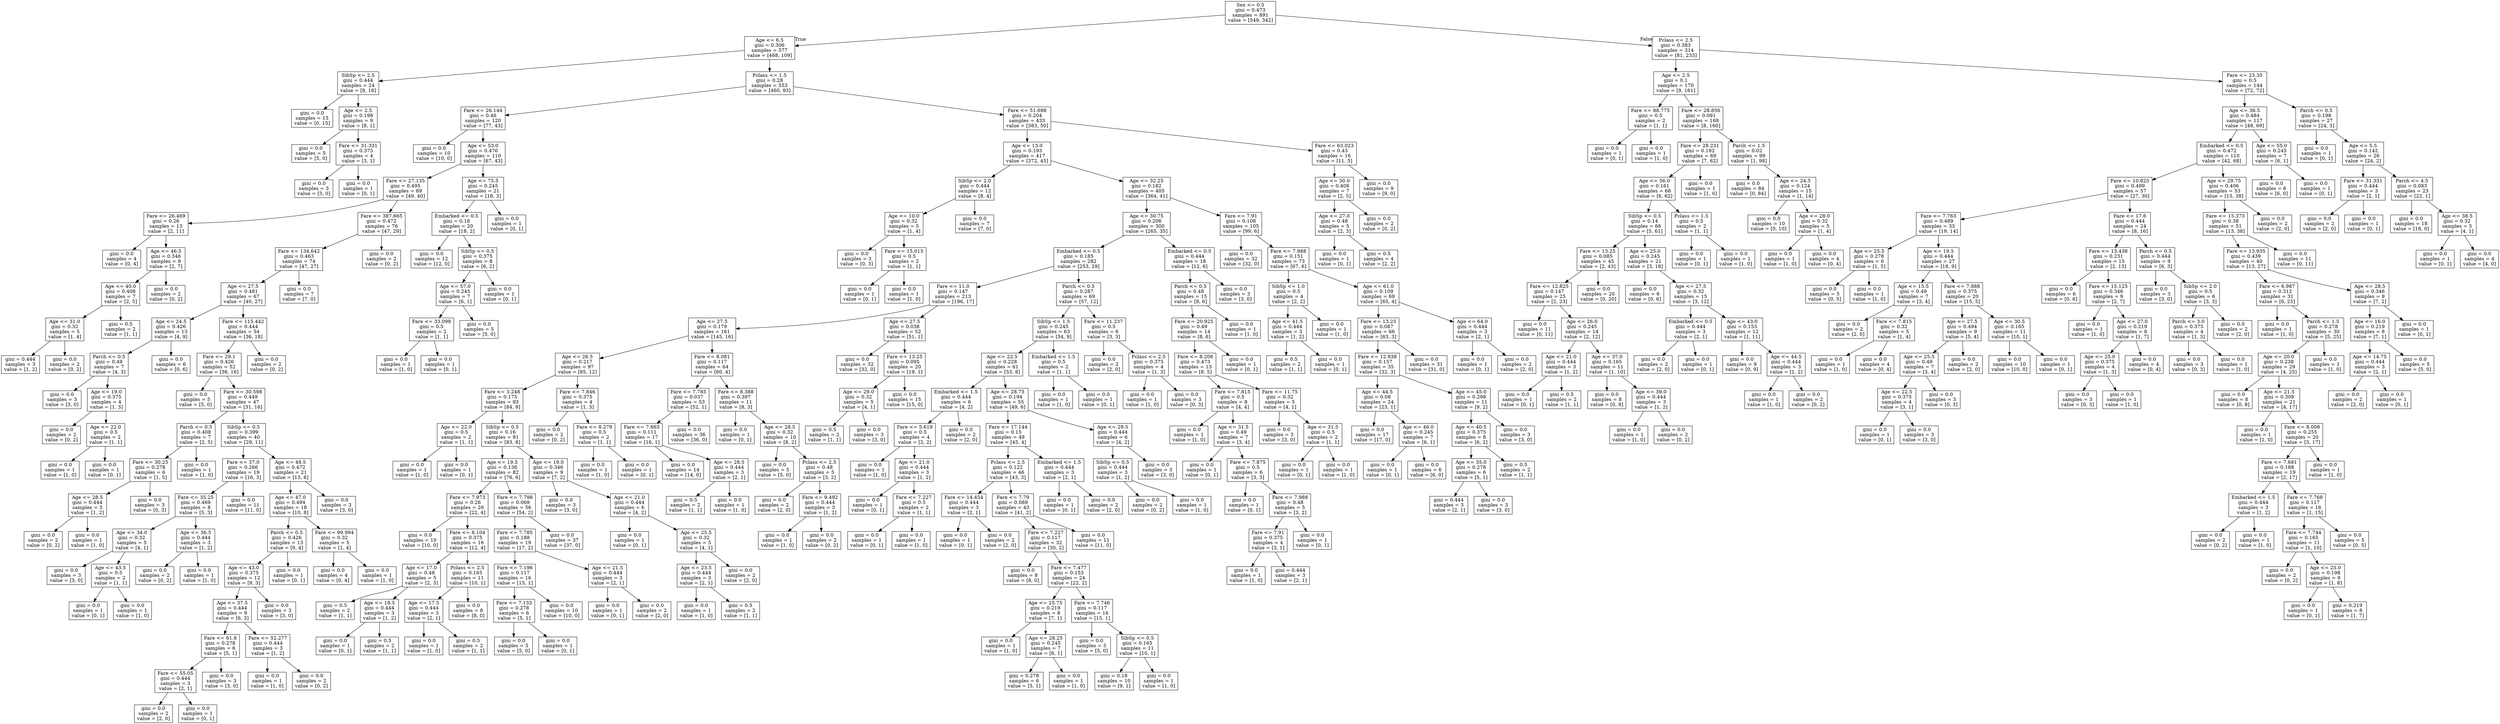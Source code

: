 digraph Tree {
node [shape=box] ;
0 [label="Sex <= 0.5\ngini = 0.473\nsamples = 891\nvalue = [549, 342]"] ;
1 [label="Age <= 6.5\ngini = 0.306\nsamples = 577\nvalue = [468, 109]"] ;
0 -> 1 [labeldistance=2.5, labelangle=45, headlabel="True"] ;
2 [label="SibSp <= 2.5\ngini = 0.444\nsamples = 24\nvalue = [8, 16]"] ;
1 -> 2 ;
3 [label="gini = 0.0\nsamples = 15\nvalue = [0, 15]"] ;
2 -> 3 ;
4 [label="Age <= 2.5\ngini = 0.198\nsamples = 9\nvalue = [8, 1]"] ;
2 -> 4 ;
5 [label="gini = 0.0\nsamples = 5\nvalue = [5, 0]"] ;
4 -> 5 ;
6 [label="Fare <= 31.331\ngini = 0.375\nsamples = 4\nvalue = [3, 1]"] ;
4 -> 6 ;
7 [label="gini = 0.0\nsamples = 3\nvalue = [3, 0]"] ;
6 -> 7 ;
8 [label="gini = 0.0\nsamples = 1\nvalue = [0, 1]"] ;
6 -> 8 ;
9 [label="Pclass <= 1.5\ngini = 0.28\nsamples = 553\nvalue = [460, 93]"] ;
1 -> 9 ;
10 [label="Fare <= 26.144\ngini = 0.46\nsamples = 120\nvalue = [77, 43]"] ;
9 -> 10 ;
11 [label="gini = 0.0\nsamples = 10\nvalue = [10, 0]"] ;
10 -> 11 ;
12 [label="Age <= 53.0\ngini = 0.476\nsamples = 110\nvalue = [67, 43]"] ;
10 -> 12 ;
13 [label="Fare <= 27.135\ngini = 0.495\nsamples = 89\nvalue = [49, 40]"] ;
12 -> 13 ;
14 [label="Fare <= 26.469\ngini = 0.26\nsamples = 13\nvalue = [2, 11]"] ;
13 -> 14 ;
15 [label="gini = 0.0\nsamples = 4\nvalue = [0, 4]"] ;
14 -> 15 ;
16 [label="Age <= 46.5\ngini = 0.346\nsamples = 9\nvalue = [2, 7]"] ;
14 -> 16 ;
17 [label="Age <= 40.0\ngini = 0.408\nsamples = 7\nvalue = [2, 5]"] ;
16 -> 17 ;
18 [label="Age <= 31.0\ngini = 0.32\nsamples = 5\nvalue = [1, 4]"] ;
17 -> 18 ;
19 [label="gini = 0.444\nsamples = 3\nvalue = [1, 2]"] ;
18 -> 19 ;
20 [label="gini = 0.0\nsamples = 2\nvalue = [0, 2]"] ;
18 -> 20 ;
21 [label="gini = 0.5\nsamples = 2\nvalue = [1, 1]"] ;
17 -> 21 ;
22 [label="gini = 0.0\nsamples = 2\nvalue = [0, 2]"] ;
16 -> 22 ;
23 [label="Fare <= 387.665\ngini = 0.472\nsamples = 76\nvalue = [47, 29]"] ;
13 -> 23 ;
24 [label="Fare <= 134.642\ngini = 0.463\nsamples = 74\nvalue = [47, 27]"] ;
23 -> 24 ;
25 [label="Age <= 27.5\ngini = 0.481\nsamples = 67\nvalue = [40, 27]"] ;
24 -> 25 ;
26 [label="Age <= 24.5\ngini = 0.426\nsamples = 13\nvalue = [4, 9]"] ;
25 -> 26 ;
27 [label="Parch <= 0.5\ngini = 0.49\nsamples = 7\nvalue = [4, 3]"] ;
26 -> 27 ;
28 [label="gini = 0.0\nsamples = 3\nvalue = [3, 0]"] ;
27 -> 28 ;
29 [label="Age <= 19.0\ngini = 0.375\nsamples = 4\nvalue = [1, 3]"] ;
27 -> 29 ;
30 [label="gini = 0.0\nsamples = 2\nvalue = [0, 2]"] ;
29 -> 30 ;
31 [label="Age <= 22.0\ngini = 0.5\nsamples = 2\nvalue = [1, 1]"] ;
29 -> 31 ;
32 [label="gini = 0.0\nsamples = 1\nvalue = [1, 0]"] ;
31 -> 32 ;
33 [label="gini = 0.0\nsamples = 1\nvalue = [0, 1]"] ;
31 -> 33 ;
34 [label="gini = 0.0\nsamples = 6\nvalue = [0, 6]"] ;
26 -> 34 ;
35 [label="Fare <= 115.442\ngini = 0.444\nsamples = 54\nvalue = [36, 18]"] ;
25 -> 35 ;
36 [label="Fare <= 29.1\ngini = 0.426\nsamples = 52\nvalue = [36, 16]"] ;
35 -> 36 ;
37 [label="gini = 0.0\nsamples = 5\nvalue = [5, 0]"] ;
36 -> 37 ;
38 [label="Fare <= 30.598\ngini = 0.449\nsamples = 47\nvalue = [31, 16]"] ;
36 -> 38 ;
39 [label="Parch <= 0.5\ngini = 0.408\nsamples = 7\nvalue = [2, 5]"] ;
38 -> 39 ;
40 [label="Fare <= 30.25\ngini = 0.278\nsamples = 6\nvalue = [1, 5]"] ;
39 -> 40 ;
41 [label="Age <= 28.5\ngini = 0.444\nsamples = 3\nvalue = [1, 2]"] ;
40 -> 41 ;
42 [label="gini = 0.0\nsamples = 2\nvalue = [0, 2]"] ;
41 -> 42 ;
43 [label="gini = 0.0\nsamples = 1\nvalue = [1, 0]"] ;
41 -> 43 ;
44 [label="gini = 0.0\nsamples = 3\nvalue = [0, 3]"] ;
40 -> 44 ;
45 [label="gini = 0.0\nsamples = 1\nvalue = [1, 0]"] ;
39 -> 45 ;
46 [label="SibSp <= 0.5\ngini = 0.399\nsamples = 40\nvalue = [29, 11]"] ;
38 -> 46 ;
47 [label="Fare <= 37.0\ngini = 0.266\nsamples = 19\nvalue = [16, 3]"] ;
46 -> 47 ;
48 [label="Fare <= 35.25\ngini = 0.469\nsamples = 8\nvalue = [5, 3]"] ;
47 -> 48 ;
49 [label="Age <= 34.0\ngini = 0.32\nsamples = 5\nvalue = [4, 1]"] ;
48 -> 49 ;
50 [label="gini = 0.0\nsamples = 3\nvalue = [3, 0]"] ;
49 -> 50 ;
51 [label="Age <= 43.5\ngini = 0.5\nsamples = 2\nvalue = [1, 1]"] ;
49 -> 51 ;
52 [label="gini = 0.0\nsamples = 1\nvalue = [0, 1]"] ;
51 -> 52 ;
53 [label="gini = 0.0\nsamples = 1\nvalue = [1, 0]"] ;
51 -> 53 ;
54 [label="Age <= 36.5\ngini = 0.444\nsamples = 3\nvalue = [1, 2]"] ;
48 -> 54 ;
55 [label="gini = 0.0\nsamples = 2\nvalue = [0, 2]"] ;
54 -> 55 ;
56 [label="gini = 0.0\nsamples = 1\nvalue = [1, 0]"] ;
54 -> 56 ;
57 [label="gini = 0.0\nsamples = 11\nvalue = [11, 0]"] ;
47 -> 57 ;
58 [label="Age <= 49.5\ngini = 0.472\nsamples = 21\nvalue = [13, 8]"] ;
46 -> 58 ;
59 [label="Age <= 47.0\ngini = 0.494\nsamples = 18\nvalue = [10, 8]"] ;
58 -> 59 ;
60 [label="Parch <= 0.5\ngini = 0.426\nsamples = 13\nvalue = [9, 4]"] ;
59 -> 60 ;
61 [label="Age <= 43.0\ngini = 0.375\nsamples = 12\nvalue = [9, 3]"] ;
60 -> 61 ;
62 [label="Age <= 37.5\ngini = 0.444\nsamples = 9\nvalue = [6, 3]"] ;
61 -> 62 ;
63 [label="Fare <= 61.8\ngini = 0.278\nsamples = 6\nvalue = [5, 1]"] ;
62 -> 63 ;
64 [label="Fare <= 55.05\ngini = 0.444\nsamples = 3\nvalue = [2, 1]"] ;
63 -> 64 ;
65 [label="gini = 0.0\nsamples = 2\nvalue = [2, 0]"] ;
64 -> 65 ;
66 [label="gini = 0.0\nsamples = 1\nvalue = [0, 1]"] ;
64 -> 66 ;
67 [label="gini = 0.0\nsamples = 3\nvalue = [3, 0]"] ;
63 -> 67 ;
68 [label="Fare <= 52.277\ngini = 0.444\nsamples = 3\nvalue = [1, 2]"] ;
62 -> 68 ;
69 [label="gini = 0.0\nsamples = 1\nvalue = [1, 0]"] ;
68 -> 69 ;
70 [label="gini = 0.0\nsamples = 2\nvalue = [0, 2]"] ;
68 -> 70 ;
71 [label="gini = 0.0\nsamples = 3\nvalue = [3, 0]"] ;
61 -> 71 ;
72 [label="gini = 0.0\nsamples = 1\nvalue = [0, 1]"] ;
60 -> 72 ;
73 [label="Fare <= 99.994\ngini = 0.32\nsamples = 5\nvalue = [1, 4]"] ;
59 -> 73 ;
74 [label="gini = 0.0\nsamples = 4\nvalue = [0, 4]"] ;
73 -> 74 ;
75 [label="gini = 0.0\nsamples = 1\nvalue = [1, 0]"] ;
73 -> 75 ;
76 [label="gini = 0.0\nsamples = 3\nvalue = [3, 0]"] ;
58 -> 76 ;
77 [label="gini = 0.0\nsamples = 2\nvalue = [0, 2]"] ;
35 -> 77 ;
78 [label="gini = 0.0\nsamples = 7\nvalue = [7, 0]"] ;
24 -> 78 ;
79 [label="gini = 0.0\nsamples = 2\nvalue = [0, 2]"] ;
23 -> 79 ;
80 [label="Age <= 75.5\ngini = 0.245\nsamples = 21\nvalue = [18, 3]"] ;
12 -> 80 ;
81 [label="Embarked <= 0.5\ngini = 0.18\nsamples = 20\nvalue = [18, 2]"] ;
80 -> 81 ;
82 [label="gini = 0.0\nsamples = 12\nvalue = [12, 0]"] ;
81 -> 82 ;
83 [label="SibSp <= 0.5\ngini = 0.375\nsamples = 8\nvalue = [6, 2]"] ;
81 -> 83 ;
84 [label="Age <= 57.0\ngini = 0.245\nsamples = 7\nvalue = [6, 1]"] ;
83 -> 84 ;
85 [label="Fare <= 33.098\ngini = 0.5\nsamples = 2\nvalue = [1, 1]"] ;
84 -> 85 ;
86 [label="gini = 0.0\nsamples = 1\nvalue = [1, 0]"] ;
85 -> 86 ;
87 [label="gini = 0.0\nsamples = 1\nvalue = [0, 1]"] ;
85 -> 87 ;
88 [label="gini = 0.0\nsamples = 5\nvalue = [5, 0]"] ;
84 -> 88 ;
89 [label="gini = 0.0\nsamples = 1\nvalue = [0, 1]"] ;
83 -> 89 ;
90 [label="gini = 0.0\nsamples = 1\nvalue = [0, 1]"] ;
80 -> 90 ;
91 [label="Fare <= 51.698\ngini = 0.204\nsamples = 433\nvalue = [383, 50]"] ;
9 -> 91 ;
92 [label="Age <= 13.0\ngini = 0.193\nsamples = 417\nvalue = [372, 45]"] ;
91 -> 92 ;
93 [label="SibSp <= 2.0\ngini = 0.444\nsamples = 12\nvalue = [8, 4]"] ;
92 -> 93 ;
94 [label="Age <= 10.0\ngini = 0.32\nsamples = 5\nvalue = [1, 4]"] ;
93 -> 94 ;
95 [label="gini = 0.0\nsamples = 3\nvalue = [0, 3]"] ;
94 -> 95 ;
96 [label="Fare <= 15.015\ngini = 0.5\nsamples = 2\nvalue = [1, 1]"] ;
94 -> 96 ;
97 [label="gini = 0.0\nsamples = 1\nvalue = [0, 1]"] ;
96 -> 97 ;
98 [label="gini = 0.0\nsamples = 1\nvalue = [1, 0]"] ;
96 -> 98 ;
99 [label="gini = 0.0\nsamples = 7\nvalue = [7, 0]"] ;
93 -> 99 ;
100 [label="Age <= 32.25\ngini = 0.182\nsamples = 405\nvalue = [364, 41]"] ;
92 -> 100 ;
101 [label="Age <= 30.75\ngini = 0.206\nsamples = 300\nvalue = [265, 35]"] ;
100 -> 101 ;
102 [label="Embarked <= 0.5\ngini = 0.185\nsamples = 282\nvalue = [253, 29]"] ;
101 -> 102 ;
103 [label="Fare <= 11.0\ngini = 0.147\nsamples = 213\nvalue = [196, 17]"] ;
102 -> 103 ;
104 [label="Age <= 27.5\ngini = 0.179\nsamples = 161\nvalue = [145, 16]"] ;
103 -> 104 ;
105 [label="Age <= 26.5\ngini = 0.217\nsamples = 97\nvalue = [85, 12]"] ;
104 -> 105 ;
106 [label="Fare <= 3.248\ngini = 0.175\nsamples = 93\nvalue = [84, 9]"] ;
105 -> 106 ;
107 [label="Age <= 22.0\ngini = 0.5\nsamples = 2\nvalue = [1, 1]"] ;
106 -> 107 ;
108 [label="gini = 0.0\nsamples = 1\nvalue = [1, 0]"] ;
107 -> 108 ;
109 [label="gini = 0.0\nsamples = 1\nvalue = [0, 1]"] ;
107 -> 109 ;
110 [label="SibSp <= 0.5\ngini = 0.16\nsamples = 91\nvalue = [83, 8]"] ;
106 -> 110 ;
111 [label="Age <= 19.5\ngini = 0.136\nsamples = 82\nvalue = [76, 6]"] ;
110 -> 111 ;
112 [label="Fare <= 7.973\ngini = 0.26\nsamples = 26\nvalue = [22, 4]"] ;
111 -> 112 ;
113 [label="gini = 0.0\nsamples = 10\nvalue = [10, 0]"] ;
112 -> 113 ;
114 [label="Fare <= 8.104\ngini = 0.375\nsamples = 16\nvalue = [12, 4]"] ;
112 -> 114 ;
115 [label="Age <= 17.0\ngini = 0.48\nsamples = 5\nvalue = [2, 3]"] ;
114 -> 115 ;
116 [label="gini = 0.5\nsamples = 2\nvalue = [1, 1]"] ;
115 -> 116 ;
117 [label="Age <= 18.5\ngini = 0.444\nsamples = 3\nvalue = [1, 2]"] ;
115 -> 117 ;
118 [label="gini = 0.0\nsamples = 1\nvalue = [0, 1]"] ;
117 -> 118 ;
119 [label="gini = 0.5\nsamples = 2\nvalue = [1, 1]"] ;
117 -> 119 ;
120 [label="Pclass <= 2.5\ngini = 0.165\nsamples = 11\nvalue = [10, 1]"] ;
114 -> 120 ;
121 [label="Age <= 17.5\ngini = 0.444\nsamples = 3\nvalue = [2, 1]"] ;
120 -> 121 ;
122 [label="gini = 0.0\nsamples = 1\nvalue = [1, 0]"] ;
121 -> 122 ;
123 [label="gini = 0.5\nsamples = 2\nvalue = [1, 1]"] ;
121 -> 123 ;
124 [label="gini = 0.0\nsamples = 8\nvalue = [8, 0]"] ;
120 -> 124 ;
125 [label="Fare <= 7.798\ngini = 0.069\nsamples = 56\nvalue = [54, 2]"] ;
111 -> 125 ;
126 [label="Fare <= 7.785\ngini = 0.188\nsamples = 19\nvalue = [17, 2]"] ;
125 -> 126 ;
127 [label="Fare <= 7.196\ngini = 0.117\nsamples = 16\nvalue = [15, 1]"] ;
126 -> 127 ;
128 [label="Fare <= 7.133\ngini = 0.278\nsamples = 6\nvalue = [5, 1]"] ;
127 -> 128 ;
129 [label="gini = 0.0\nsamples = 5\nvalue = [5, 0]"] ;
128 -> 129 ;
130 [label="gini = 0.0\nsamples = 1\nvalue = [0, 1]"] ;
128 -> 130 ;
131 [label="gini = 0.0\nsamples = 10\nvalue = [10, 0]"] ;
127 -> 131 ;
132 [label="Age <= 21.5\ngini = 0.444\nsamples = 3\nvalue = [2, 1]"] ;
126 -> 132 ;
133 [label="gini = 0.0\nsamples = 1\nvalue = [0, 1]"] ;
132 -> 133 ;
134 [label="gini = 0.0\nsamples = 2\nvalue = [2, 0]"] ;
132 -> 134 ;
135 [label="gini = 0.0\nsamples = 37\nvalue = [37, 0]"] ;
125 -> 135 ;
136 [label="Age <= 19.0\ngini = 0.346\nsamples = 9\nvalue = [7, 2]"] ;
110 -> 136 ;
137 [label="gini = 0.0\nsamples = 3\nvalue = [3, 0]"] ;
136 -> 137 ;
138 [label="Age <= 21.0\ngini = 0.444\nsamples = 6\nvalue = [4, 2]"] ;
136 -> 138 ;
139 [label="gini = 0.0\nsamples = 1\nvalue = [0, 1]"] ;
138 -> 139 ;
140 [label="Age <= 25.5\ngini = 0.32\nsamples = 5\nvalue = [4, 1]"] ;
138 -> 140 ;
141 [label="Age <= 23.5\ngini = 0.444\nsamples = 3\nvalue = [2, 1]"] ;
140 -> 141 ;
142 [label="gini = 0.0\nsamples = 1\nvalue = [1, 0]"] ;
141 -> 142 ;
143 [label="gini = 0.5\nsamples = 2\nvalue = [1, 1]"] ;
141 -> 143 ;
144 [label="gini = 0.0\nsamples = 2\nvalue = [2, 0]"] ;
140 -> 144 ;
145 [label="Fare <= 7.846\ngini = 0.375\nsamples = 4\nvalue = [1, 3]"] ;
105 -> 145 ;
146 [label="gini = 0.0\nsamples = 2\nvalue = [0, 2]"] ;
145 -> 146 ;
147 [label="Fare <= 8.279\ngini = 0.5\nsamples = 2\nvalue = [1, 1]"] ;
145 -> 147 ;
148 [label="gini = 0.0\nsamples = 1\nvalue = [1, 0]"] ;
147 -> 148 ;
149 [label="gini = 0.0\nsamples = 1\nvalue = [0, 1]"] ;
147 -> 149 ;
150 [label="Fare <= 8.081\ngini = 0.117\nsamples = 64\nvalue = [60, 4]"] ;
104 -> 150 ;
151 [label="Fare <= 7.785\ngini = 0.037\nsamples = 53\nvalue = [52, 1]"] ;
150 -> 151 ;
152 [label="Fare <= 7.663\ngini = 0.111\nsamples = 17\nvalue = [16, 1]"] ;
151 -> 152 ;
153 [label="gini = 0.0\nsamples = 14\nvalue = [14, 0]"] ;
152 -> 153 ;
154 [label="Age <= 28.5\ngini = 0.444\nsamples = 3\nvalue = [2, 1]"] ;
152 -> 154 ;
155 [label="gini = 0.5\nsamples = 2\nvalue = [1, 1]"] ;
154 -> 155 ;
156 [label="gini = 0.0\nsamples = 1\nvalue = [1, 0]"] ;
154 -> 156 ;
157 [label="gini = 0.0\nsamples = 36\nvalue = [36, 0]"] ;
151 -> 157 ;
158 [label="Fare <= 8.388\ngini = 0.397\nsamples = 11\nvalue = [8, 3]"] ;
150 -> 158 ;
159 [label="gini = 0.0\nsamples = 1\nvalue = [0, 1]"] ;
158 -> 159 ;
160 [label="Age <= 28.5\ngini = 0.32\nsamples = 10\nvalue = [8, 2]"] ;
158 -> 160 ;
161 [label="gini = 0.0\nsamples = 5\nvalue = [5, 0]"] ;
160 -> 161 ;
162 [label="Pclass <= 2.5\ngini = 0.48\nsamples = 5\nvalue = [3, 2]"] ;
160 -> 162 ;
163 [label="gini = 0.0\nsamples = 2\nvalue = [2, 0]"] ;
162 -> 163 ;
164 [label="Fare <= 9.492\ngini = 0.444\nsamples = 3\nvalue = [1, 2]"] ;
162 -> 164 ;
165 [label="gini = 0.0\nsamples = 1\nvalue = [1, 0]"] ;
164 -> 165 ;
166 [label="gini = 0.0\nsamples = 2\nvalue = [0, 2]"] ;
164 -> 166 ;
167 [label="Age <= 27.5\ngini = 0.038\nsamples = 52\nvalue = [51, 1]"] ;
103 -> 167 ;
168 [label="gini = 0.0\nsamples = 32\nvalue = [32, 0]"] ;
167 -> 168 ;
169 [label="Fare <= 13.25\ngini = 0.095\nsamples = 20\nvalue = [19, 1]"] ;
167 -> 169 ;
170 [label="Age <= 29.0\ngini = 0.32\nsamples = 5\nvalue = [4, 1]"] ;
169 -> 170 ;
171 [label="gini = 0.5\nsamples = 2\nvalue = [1, 1]"] ;
170 -> 171 ;
172 [label="gini = 0.0\nsamples = 3\nvalue = [3, 0]"] ;
170 -> 172 ;
173 [label="gini = 0.0\nsamples = 15\nvalue = [15, 0]"] ;
169 -> 173 ;
174 [label="Parch <= 0.5\ngini = 0.287\nsamples = 69\nvalue = [57, 12]"] ;
102 -> 174 ;
175 [label="SibSp <= 1.5\ngini = 0.245\nsamples = 63\nvalue = [54, 9]"] ;
174 -> 175 ;
176 [label="Age <= 22.5\ngini = 0.228\nsamples = 61\nvalue = [53, 8]"] ;
175 -> 176 ;
177 [label="Embarked <= 1.5\ngini = 0.444\nsamples = 6\nvalue = [4, 2]"] ;
176 -> 177 ;
178 [label="Fare <= 5.619\ngini = 0.5\nsamples = 4\nvalue = [2, 2]"] ;
177 -> 178 ;
179 [label="gini = 0.0\nsamples = 1\nvalue = [1, 0]"] ;
178 -> 179 ;
180 [label="Age <= 21.0\ngini = 0.444\nsamples = 3\nvalue = [1, 2]"] ;
178 -> 180 ;
181 [label="gini = 0.0\nsamples = 1\nvalue = [0, 1]"] ;
180 -> 181 ;
182 [label="Fare <= 7.227\ngini = 0.5\nsamples = 2\nvalue = [1, 1]"] ;
180 -> 182 ;
183 [label="gini = 0.0\nsamples = 1\nvalue = [0, 1]"] ;
182 -> 183 ;
184 [label="gini = 0.0\nsamples = 1\nvalue = [1, 0]"] ;
182 -> 184 ;
185 [label="gini = 0.0\nsamples = 2\nvalue = [2, 0]"] ;
177 -> 185 ;
186 [label="Age <= 28.75\ngini = 0.194\nsamples = 55\nvalue = [49, 6]"] ;
176 -> 186 ;
187 [label="Fare <= 17.144\ngini = 0.15\nsamples = 49\nvalue = [45, 4]"] ;
186 -> 187 ;
188 [label="Pclass <= 2.5\ngini = 0.122\nsamples = 46\nvalue = [43, 3]"] ;
187 -> 188 ;
189 [label="Fare <= 14.454\ngini = 0.444\nsamples = 3\nvalue = [2, 1]"] ;
188 -> 189 ;
190 [label="gini = 0.0\nsamples = 1\nvalue = [0, 1]"] ;
189 -> 190 ;
191 [label="gini = 0.0\nsamples = 2\nvalue = [2, 0]"] ;
189 -> 191 ;
192 [label="Fare <= 7.79\ngini = 0.089\nsamples = 43\nvalue = [41, 2]"] ;
188 -> 192 ;
193 [label="Fare <= 7.227\ngini = 0.117\nsamples = 32\nvalue = [30, 2]"] ;
192 -> 193 ;
194 [label="gini = 0.0\nsamples = 8\nvalue = [8, 0]"] ;
193 -> 194 ;
195 [label="Fare <= 7.477\ngini = 0.153\nsamples = 24\nvalue = [22, 2]"] ;
193 -> 195 ;
196 [label="Age <= 25.75\ngini = 0.219\nsamples = 8\nvalue = [7, 1]"] ;
195 -> 196 ;
197 [label="gini = 0.0\nsamples = 1\nvalue = [1, 0]"] ;
196 -> 197 ;
198 [label="Age <= 28.25\ngini = 0.245\nsamples = 7\nvalue = [6, 1]"] ;
196 -> 198 ;
199 [label="gini = 0.278\nsamples = 6\nvalue = [5, 1]"] ;
198 -> 199 ;
200 [label="gini = 0.0\nsamples = 1\nvalue = [1, 0]"] ;
198 -> 200 ;
201 [label="Fare <= 7.746\ngini = 0.117\nsamples = 16\nvalue = [15, 1]"] ;
195 -> 201 ;
202 [label="gini = 0.0\nsamples = 5\nvalue = [5, 0]"] ;
201 -> 202 ;
203 [label="SibSp <= 0.5\ngini = 0.165\nsamples = 11\nvalue = [10, 1]"] ;
201 -> 203 ;
204 [label="gini = 0.18\nsamples = 10\nvalue = [9, 1]"] ;
203 -> 204 ;
205 [label="gini = 0.0\nsamples = 1\nvalue = [1, 0]"] ;
203 -> 205 ;
206 [label="gini = 0.0\nsamples = 11\nvalue = [11, 0]"] ;
192 -> 206 ;
207 [label="Embarked <= 1.5\ngini = 0.444\nsamples = 3\nvalue = [2, 1]"] ;
187 -> 207 ;
208 [label="gini = 0.0\nsamples = 1\nvalue = [0, 1]"] ;
207 -> 208 ;
209 [label="gini = 0.0\nsamples = 2\nvalue = [2, 0]"] ;
207 -> 209 ;
210 [label="Age <= 29.5\ngini = 0.444\nsamples = 6\nvalue = [4, 2]"] ;
186 -> 210 ;
211 [label="SibSp <= 0.5\ngini = 0.444\nsamples = 3\nvalue = [1, 2]"] ;
210 -> 211 ;
212 [label="gini = 0.0\nsamples = 2\nvalue = [0, 2]"] ;
211 -> 212 ;
213 [label="gini = 0.0\nsamples = 1\nvalue = [1, 0]"] ;
211 -> 213 ;
214 [label="gini = 0.0\nsamples = 3\nvalue = [3, 0]"] ;
210 -> 214 ;
215 [label="Embarked <= 1.5\ngini = 0.5\nsamples = 2\nvalue = [1, 1]"] ;
175 -> 215 ;
216 [label="gini = 0.0\nsamples = 1\nvalue = [1, 0]"] ;
215 -> 216 ;
217 [label="gini = 0.0\nsamples = 1\nvalue = [0, 1]"] ;
215 -> 217 ;
218 [label="Fare <= 11.237\ngini = 0.5\nsamples = 6\nvalue = [3, 3]"] ;
174 -> 218 ;
219 [label="gini = 0.0\nsamples = 2\nvalue = [2, 0]"] ;
218 -> 219 ;
220 [label="Pclass <= 2.5\ngini = 0.375\nsamples = 4\nvalue = [1, 3]"] ;
218 -> 220 ;
221 [label="gini = 0.0\nsamples = 1\nvalue = [1, 0]"] ;
220 -> 221 ;
222 [label="gini = 0.0\nsamples = 3\nvalue = [0, 3]"] ;
220 -> 222 ;
223 [label="Embarked <= 0.5\ngini = 0.444\nsamples = 18\nvalue = [12, 6]"] ;
101 -> 223 ;
224 [label="Parch <= 0.5\ngini = 0.48\nsamples = 15\nvalue = [9, 6]"] ;
223 -> 224 ;
225 [label="Fare <= 20.925\ngini = 0.49\nsamples = 14\nvalue = [8, 6]"] ;
224 -> 225 ;
226 [label="Fare <= 8.206\ngini = 0.473\nsamples = 13\nvalue = [8, 5]"] ;
225 -> 226 ;
227 [label="Fare <= 7.815\ngini = 0.5\nsamples = 8\nvalue = [4, 4]"] ;
226 -> 227 ;
228 [label="gini = 0.0\nsamples = 1\nvalue = [1, 0]"] ;
227 -> 228 ;
229 [label="Age <= 31.5\ngini = 0.49\nsamples = 7\nvalue = [3, 4]"] ;
227 -> 229 ;
230 [label="gini = 0.0\nsamples = 1\nvalue = [0, 1]"] ;
229 -> 230 ;
231 [label="Fare <= 7.875\ngini = 0.5\nsamples = 6\nvalue = [3, 3]"] ;
229 -> 231 ;
232 [label="gini = 0.0\nsamples = 1\nvalue = [0, 1]"] ;
231 -> 232 ;
233 [label="Fare <= 7.988\ngini = 0.48\nsamples = 5\nvalue = [3, 2]"] ;
231 -> 233 ;
234 [label="Fare <= 7.91\ngini = 0.375\nsamples = 4\nvalue = [3, 1]"] ;
233 -> 234 ;
235 [label="gini = 0.0\nsamples = 1\nvalue = [1, 0]"] ;
234 -> 235 ;
236 [label="gini = 0.444\nsamples = 3\nvalue = [2, 1]"] ;
234 -> 236 ;
237 [label="gini = 0.0\nsamples = 1\nvalue = [0, 1]"] ;
233 -> 237 ;
238 [label="Fare <= 11.75\ngini = 0.32\nsamples = 5\nvalue = [4, 1]"] ;
226 -> 238 ;
239 [label="gini = 0.0\nsamples = 3\nvalue = [3, 0]"] ;
238 -> 239 ;
240 [label="Age <= 31.5\ngini = 0.5\nsamples = 2\nvalue = [1, 1]"] ;
238 -> 240 ;
241 [label="gini = 0.0\nsamples = 1\nvalue = [0, 1]"] ;
240 -> 241 ;
242 [label="gini = 0.0\nsamples = 1\nvalue = [1, 0]"] ;
240 -> 242 ;
243 [label="gini = 0.0\nsamples = 1\nvalue = [0, 1]"] ;
225 -> 243 ;
244 [label="gini = 0.0\nsamples = 1\nvalue = [1, 0]"] ;
224 -> 244 ;
245 [label="gini = 0.0\nsamples = 3\nvalue = [3, 0]"] ;
223 -> 245 ;
246 [label="Fare <= 7.91\ngini = 0.108\nsamples = 105\nvalue = [99, 6]"] ;
100 -> 246 ;
247 [label="gini = 0.0\nsamples = 32\nvalue = [32, 0]"] ;
246 -> 247 ;
248 [label="Fare <= 7.988\ngini = 0.151\nsamples = 73\nvalue = [67, 6]"] ;
246 -> 248 ;
249 [label="SibSp <= 1.0\ngini = 0.5\nsamples = 4\nvalue = [2, 2]"] ;
248 -> 249 ;
250 [label="Age <= 41.5\ngini = 0.444\nsamples = 3\nvalue = [1, 2]"] ;
249 -> 250 ;
251 [label="gini = 0.5\nsamples = 2\nvalue = [1, 1]"] ;
250 -> 251 ;
252 [label="gini = 0.0\nsamples = 1\nvalue = [0, 1]"] ;
250 -> 252 ;
253 [label="gini = 0.0\nsamples = 1\nvalue = [1, 0]"] ;
249 -> 253 ;
254 [label="Age <= 61.0\ngini = 0.109\nsamples = 69\nvalue = [65, 4]"] ;
248 -> 254 ;
255 [label="Fare <= 13.25\ngini = 0.087\nsamples = 66\nvalue = [63, 3]"] ;
254 -> 255 ;
256 [label="Fare <= 12.938\ngini = 0.157\nsamples = 35\nvalue = [32, 3]"] ;
255 -> 256 ;
257 [label="Age <= 44.5\ngini = 0.08\nsamples = 24\nvalue = [23, 1]"] ;
256 -> 257 ;
258 [label="gini = 0.0\nsamples = 17\nvalue = [17, 0]"] ;
257 -> 258 ;
259 [label="Age <= 46.0\ngini = 0.245\nsamples = 7\nvalue = [6, 1]"] ;
257 -> 259 ;
260 [label="gini = 0.0\nsamples = 1\nvalue = [0, 1]"] ;
259 -> 260 ;
261 [label="gini = 0.0\nsamples = 6\nvalue = [6, 0]"] ;
259 -> 261 ;
262 [label="Age <= 45.0\ngini = 0.298\nsamples = 11\nvalue = [9, 2]"] ;
256 -> 262 ;
263 [label="Age <= 40.5\ngini = 0.375\nsamples = 8\nvalue = [6, 2]"] ;
262 -> 263 ;
264 [label="Age <= 35.0\ngini = 0.278\nsamples = 6\nvalue = [5, 1]"] ;
263 -> 264 ;
265 [label="gini = 0.444\nsamples = 3\nvalue = [2, 1]"] ;
264 -> 265 ;
266 [label="gini = 0.0\nsamples = 3\nvalue = [3, 0]"] ;
264 -> 266 ;
267 [label="gini = 0.5\nsamples = 2\nvalue = [1, 1]"] ;
263 -> 267 ;
268 [label="gini = 0.0\nsamples = 3\nvalue = [3, 0]"] ;
262 -> 268 ;
269 [label="gini = 0.0\nsamples = 31\nvalue = [31, 0]"] ;
255 -> 269 ;
270 [label="Age <= 64.0\ngini = 0.444\nsamples = 3\nvalue = [2, 1]"] ;
254 -> 270 ;
271 [label="gini = 0.0\nsamples = 1\nvalue = [0, 1]"] ;
270 -> 271 ;
272 [label="gini = 0.0\nsamples = 2\nvalue = [2, 0]"] ;
270 -> 272 ;
273 [label="Fare <= 63.023\ngini = 0.43\nsamples = 16\nvalue = [11, 5]"] ;
91 -> 273 ;
274 [label="Age <= 30.0\ngini = 0.408\nsamples = 7\nvalue = [2, 5]"] ;
273 -> 274 ;
275 [label="Age <= 27.0\ngini = 0.48\nsamples = 5\nvalue = [2, 3]"] ;
274 -> 275 ;
276 [label="gini = 0.0\nsamples = 1\nvalue = [0, 1]"] ;
275 -> 276 ;
277 [label="gini = 0.5\nsamples = 4\nvalue = [2, 2]"] ;
275 -> 277 ;
278 [label="gini = 0.0\nsamples = 2\nvalue = [0, 2]"] ;
274 -> 278 ;
279 [label="gini = 0.0\nsamples = 9\nvalue = [9, 0]"] ;
273 -> 279 ;
280 [label="Pclass <= 2.5\ngini = 0.383\nsamples = 314\nvalue = [81, 233]"] ;
0 -> 280 [labeldistance=2.5, labelangle=-45, headlabel="False"] ;
281 [label="Age <= 2.5\ngini = 0.1\nsamples = 170\nvalue = [9, 161]"] ;
280 -> 281 ;
282 [label="Fare <= 88.775\ngini = 0.5\nsamples = 2\nvalue = [1, 1]"] ;
281 -> 282 ;
283 [label="gini = 0.0\nsamples = 1\nvalue = [0, 1]"] ;
282 -> 283 ;
284 [label="gini = 0.0\nsamples = 1\nvalue = [1, 0]"] ;
282 -> 284 ;
285 [label="Fare <= 28.856\ngini = 0.091\nsamples = 168\nvalue = [8, 160]"] ;
281 -> 285 ;
286 [label="Fare <= 28.231\ngini = 0.182\nsamples = 69\nvalue = [7, 62]"] ;
285 -> 286 ;
287 [label="Age <= 56.0\ngini = 0.161\nsamples = 68\nvalue = [6, 62]"] ;
286 -> 287 ;
288 [label="SibSp <= 0.5\ngini = 0.14\nsamples = 66\nvalue = [5, 61]"] ;
287 -> 288 ;
289 [label="Fare <= 13.25\ngini = 0.085\nsamples = 45\nvalue = [2, 43]"] ;
288 -> 289 ;
290 [label="Fare <= 12.825\ngini = 0.147\nsamples = 25\nvalue = [2, 23]"] ;
289 -> 290 ;
291 [label="gini = 0.0\nsamples = 11\nvalue = [0, 11]"] ;
290 -> 291 ;
292 [label="Age <= 26.0\ngini = 0.245\nsamples = 14\nvalue = [2, 12]"] ;
290 -> 292 ;
293 [label="Age <= 21.0\ngini = 0.444\nsamples = 3\nvalue = [1, 2]"] ;
292 -> 293 ;
294 [label="gini = 0.0\nsamples = 1\nvalue = [0, 1]"] ;
293 -> 294 ;
295 [label="gini = 0.5\nsamples = 2\nvalue = [1, 1]"] ;
293 -> 295 ;
296 [label="Age <= 37.0\ngini = 0.165\nsamples = 11\nvalue = [1, 10]"] ;
292 -> 296 ;
297 [label="gini = 0.0\nsamples = 8\nvalue = [0, 8]"] ;
296 -> 297 ;
298 [label="Age <= 39.0\ngini = 0.444\nsamples = 3\nvalue = [1, 2]"] ;
296 -> 298 ;
299 [label="gini = 0.0\nsamples = 1\nvalue = [1, 0]"] ;
298 -> 299 ;
300 [label="gini = 0.0\nsamples = 2\nvalue = [0, 2]"] ;
298 -> 300 ;
301 [label="gini = 0.0\nsamples = 20\nvalue = [0, 20]"] ;
289 -> 301 ;
302 [label="Age <= 25.0\ngini = 0.245\nsamples = 21\nvalue = [3, 18]"] ;
288 -> 302 ;
303 [label="gini = 0.0\nsamples = 6\nvalue = [0, 6]"] ;
302 -> 303 ;
304 [label="Age <= 27.5\ngini = 0.32\nsamples = 15\nvalue = [3, 12]"] ;
302 -> 304 ;
305 [label="Embarked <= 0.5\ngini = 0.444\nsamples = 3\nvalue = [2, 1]"] ;
304 -> 305 ;
306 [label="gini = 0.0\nsamples = 2\nvalue = [2, 0]"] ;
305 -> 306 ;
307 [label="gini = 0.0\nsamples = 1\nvalue = [0, 1]"] ;
305 -> 307 ;
308 [label="Age <= 43.0\ngini = 0.153\nsamples = 12\nvalue = [1, 11]"] ;
304 -> 308 ;
309 [label="gini = 0.0\nsamples = 9\nvalue = [0, 9]"] ;
308 -> 309 ;
310 [label="Age <= 44.5\ngini = 0.444\nsamples = 3\nvalue = [1, 2]"] ;
308 -> 310 ;
311 [label="gini = 0.0\nsamples = 1\nvalue = [1, 0]"] ;
310 -> 311 ;
312 [label="gini = 0.0\nsamples = 2\nvalue = [0, 2]"] ;
310 -> 312 ;
313 [label="Pclass <= 1.5\ngini = 0.5\nsamples = 2\nvalue = [1, 1]"] ;
287 -> 313 ;
314 [label="gini = 0.0\nsamples = 1\nvalue = [0, 1]"] ;
313 -> 314 ;
315 [label="gini = 0.0\nsamples = 1\nvalue = [1, 0]"] ;
313 -> 315 ;
316 [label="gini = 0.0\nsamples = 1\nvalue = [1, 0]"] ;
286 -> 316 ;
317 [label="Parch <= 1.5\ngini = 0.02\nsamples = 99\nvalue = [1, 98]"] ;
285 -> 317 ;
318 [label="gini = 0.0\nsamples = 84\nvalue = [0, 84]"] ;
317 -> 318 ;
319 [label="Age <= 24.5\ngini = 0.124\nsamples = 15\nvalue = [1, 14]"] ;
317 -> 319 ;
320 [label="gini = 0.0\nsamples = 10\nvalue = [0, 10]"] ;
319 -> 320 ;
321 [label="Age <= 28.0\ngini = 0.32\nsamples = 5\nvalue = [1, 4]"] ;
319 -> 321 ;
322 [label="gini = 0.0\nsamples = 1\nvalue = [1, 0]"] ;
321 -> 322 ;
323 [label="gini = 0.0\nsamples = 4\nvalue = [0, 4]"] ;
321 -> 323 ;
324 [label="Fare <= 23.35\ngini = 0.5\nsamples = 144\nvalue = [72, 72]"] ;
280 -> 324 ;
325 [label="Age <= 36.5\ngini = 0.484\nsamples = 117\nvalue = [48, 69]"] ;
324 -> 325 ;
326 [label="Embarked <= 0.5\ngini = 0.472\nsamples = 110\nvalue = [42, 68]"] ;
325 -> 326 ;
327 [label="Fare <= 10.825\ngini = 0.499\nsamples = 57\nvalue = [27, 30]"] ;
326 -> 327 ;
328 [label="Fare <= 7.763\ngini = 0.489\nsamples = 33\nvalue = [19, 14]"] ;
327 -> 328 ;
329 [label="Age <= 25.5\ngini = 0.278\nsamples = 6\nvalue = [1, 5]"] ;
328 -> 329 ;
330 [label="gini = 0.0\nsamples = 5\nvalue = [0, 5]"] ;
329 -> 330 ;
331 [label="gini = 0.0\nsamples = 1\nvalue = [1, 0]"] ;
329 -> 331 ;
332 [label="Age <= 19.5\ngini = 0.444\nsamples = 27\nvalue = [18, 9]"] ;
328 -> 332 ;
333 [label="Age <= 15.5\ngini = 0.49\nsamples = 7\nvalue = [3, 4]"] ;
332 -> 333 ;
334 [label="gini = 0.0\nsamples = 2\nvalue = [2, 0]"] ;
333 -> 334 ;
335 [label="Fare <= 7.815\ngini = 0.32\nsamples = 5\nvalue = [1, 4]"] ;
333 -> 335 ;
336 [label="gini = 0.0\nsamples = 1\nvalue = [1, 0]"] ;
335 -> 336 ;
337 [label="gini = 0.0\nsamples = 4\nvalue = [0, 4]"] ;
335 -> 337 ;
338 [label="Fare <= 7.988\ngini = 0.375\nsamples = 20\nvalue = [15, 5]"] ;
332 -> 338 ;
339 [label="Age <= 27.5\ngini = 0.494\nsamples = 9\nvalue = [5, 4]"] ;
338 -> 339 ;
340 [label="Age <= 25.5\ngini = 0.49\nsamples = 7\nvalue = [3, 4]"] ;
339 -> 340 ;
341 [label="Age <= 22.5\ngini = 0.375\nsamples = 4\nvalue = [3, 1]"] ;
340 -> 341 ;
342 [label="gini = 0.0\nsamples = 1\nvalue = [0, 1]"] ;
341 -> 342 ;
343 [label="gini = 0.0\nsamples = 3\nvalue = [3, 0]"] ;
341 -> 343 ;
344 [label="gini = 0.0\nsamples = 3\nvalue = [0, 3]"] ;
340 -> 344 ;
345 [label="gini = 0.0\nsamples = 2\nvalue = [2, 0]"] ;
339 -> 345 ;
346 [label="Age <= 30.5\ngini = 0.165\nsamples = 11\nvalue = [10, 1]"] ;
338 -> 346 ;
347 [label="gini = 0.0\nsamples = 10\nvalue = [10, 0]"] ;
346 -> 347 ;
348 [label="gini = 0.0\nsamples = 1\nvalue = [0, 1]"] ;
346 -> 348 ;
349 [label="Fare <= 17.6\ngini = 0.444\nsamples = 24\nvalue = [8, 16]"] ;
327 -> 349 ;
350 [label="Fare <= 13.438\ngini = 0.231\nsamples = 15\nvalue = [2, 13]"] ;
349 -> 350 ;
351 [label="gini = 0.0\nsamples = 6\nvalue = [0, 6]"] ;
350 -> 351 ;
352 [label="Fare <= 15.125\ngini = 0.346\nsamples = 9\nvalue = [2, 7]"] ;
350 -> 352 ;
353 [label="gini = 0.0\nsamples = 1\nvalue = [1, 0]"] ;
352 -> 353 ;
354 [label="Age <= 27.0\ngini = 0.219\nsamples = 8\nvalue = [1, 7]"] ;
352 -> 354 ;
355 [label="Age <= 25.0\ngini = 0.375\nsamples = 4\nvalue = [1, 3]"] ;
354 -> 355 ;
356 [label="gini = 0.0\nsamples = 3\nvalue = [0, 3]"] ;
355 -> 356 ;
357 [label="gini = 0.0\nsamples = 1\nvalue = [1, 0]"] ;
355 -> 357 ;
358 [label="gini = 0.0\nsamples = 4\nvalue = [0, 4]"] ;
354 -> 358 ;
359 [label="Parch <= 0.5\ngini = 0.444\nsamples = 9\nvalue = [6, 3]"] ;
349 -> 359 ;
360 [label="gini = 0.0\nsamples = 3\nvalue = [3, 0]"] ;
359 -> 360 ;
361 [label="SibSp <= 2.0\ngini = 0.5\nsamples = 6\nvalue = [3, 3]"] ;
359 -> 361 ;
362 [label="Parch <= 3.0\ngini = 0.375\nsamples = 4\nvalue = [1, 3]"] ;
361 -> 362 ;
363 [label="gini = 0.0\nsamples = 3\nvalue = [0, 3]"] ;
362 -> 363 ;
364 [label="gini = 0.0\nsamples = 1\nvalue = [1, 0]"] ;
362 -> 364 ;
365 [label="gini = 0.0\nsamples = 2\nvalue = [2, 0]"] ;
361 -> 365 ;
366 [label="Age <= 29.75\ngini = 0.406\nsamples = 53\nvalue = [15, 38]"] ;
326 -> 366 ;
367 [label="Fare <= 15.373\ngini = 0.38\nsamples = 51\nvalue = [13, 38]"] ;
366 -> 367 ;
368 [label="Fare <= 13.935\ngini = 0.439\nsamples = 40\nvalue = [13, 27]"] ;
367 -> 368 ;
369 [label="Fare <= 6.987\ngini = 0.312\nsamples = 31\nvalue = [6, 25]"] ;
368 -> 369 ;
370 [label="gini = 0.0\nsamples = 1\nvalue = [1, 0]"] ;
369 -> 370 ;
371 [label="Parch <= 1.5\ngini = 0.278\nsamples = 30\nvalue = [5, 25]"] ;
369 -> 371 ;
372 [label="Age <= 20.0\ngini = 0.238\nsamples = 29\nvalue = [4, 25]"] ;
371 -> 372 ;
373 [label="gini = 0.0\nsamples = 8\nvalue = [0, 8]"] ;
372 -> 373 ;
374 [label="Age <= 21.5\ngini = 0.308\nsamples = 21\nvalue = [4, 17]"] ;
372 -> 374 ;
375 [label="gini = 0.0\nsamples = 1\nvalue = [1, 0]"] ;
374 -> 375 ;
376 [label="Fare <= 8.008\ngini = 0.255\nsamples = 20\nvalue = [3, 17]"] ;
374 -> 376 ;
377 [label="Fare <= 7.681\ngini = 0.188\nsamples = 19\nvalue = [2, 17]"] ;
376 -> 377 ;
378 [label="Embarked <= 1.5\ngini = 0.444\nsamples = 3\nvalue = [1, 2]"] ;
377 -> 378 ;
379 [label="gini = 0.0\nsamples = 2\nvalue = [0, 2]"] ;
378 -> 379 ;
380 [label="gini = 0.0\nsamples = 1\nvalue = [1, 0]"] ;
378 -> 380 ;
381 [label="Fare <= 7.769\ngini = 0.117\nsamples = 16\nvalue = [1, 15]"] ;
377 -> 381 ;
382 [label="Fare <= 7.744\ngini = 0.165\nsamples = 11\nvalue = [1, 10]"] ;
381 -> 382 ;
383 [label="gini = 0.0\nsamples = 2\nvalue = [0, 2]"] ;
382 -> 383 ;
384 [label="Age <= 25.0\ngini = 0.198\nsamples = 9\nvalue = [1, 8]"] ;
382 -> 384 ;
385 [label="gini = 0.0\nsamples = 1\nvalue = [0, 1]"] ;
384 -> 385 ;
386 [label="gini = 0.219\nsamples = 8\nvalue = [1, 7]"] ;
384 -> 386 ;
387 [label="gini = 0.0\nsamples = 5\nvalue = [0, 5]"] ;
381 -> 387 ;
388 [label="gini = 0.0\nsamples = 1\nvalue = [1, 0]"] ;
376 -> 388 ;
389 [label="gini = 0.0\nsamples = 1\nvalue = [1, 0]"] ;
371 -> 389 ;
390 [label="Age <= 28.5\ngini = 0.346\nsamples = 9\nvalue = [7, 2]"] ;
368 -> 390 ;
391 [label="Age <= 16.0\ngini = 0.219\nsamples = 8\nvalue = [7, 1]"] ;
390 -> 391 ;
392 [label="Age <= 14.75\ngini = 0.444\nsamples = 3\nvalue = [2, 1]"] ;
391 -> 392 ;
393 [label="gini = 0.0\nsamples = 2\nvalue = [2, 0]"] ;
392 -> 393 ;
394 [label="gini = 0.0\nsamples = 1\nvalue = [0, 1]"] ;
392 -> 394 ;
395 [label="gini = 0.0\nsamples = 5\nvalue = [5, 0]"] ;
391 -> 395 ;
396 [label="gini = 0.0\nsamples = 1\nvalue = [0, 1]"] ;
390 -> 396 ;
397 [label="gini = 0.0\nsamples = 11\nvalue = [0, 11]"] ;
367 -> 397 ;
398 [label="gini = 0.0\nsamples = 2\nvalue = [2, 0]"] ;
366 -> 398 ;
399 [label="Age <= 55.0\ngini = 0.245\nsamples = 7\nvalue = [6, 1]"] ;
325 -> 399 ;
400 [label="gini = 0.0\nsamples = 6\nvalue = [6, 0]"] ;
399 -> 400 ;
401 [label="gini = 0.0\nsamples = 1\nvalue = [0, 1]"] ;
399 -> 401 ;
402 [label="Parch <= 0.5\ngini = 0.198\nsamples = 27\nvalue = [24, 3]"] ;
324 -> 402 ;
403 [label="gini = 0.0\nsamples = 1\nvalue = [0, 1]"] ;
402 -> 403 ;
404 [label="Age <= 5.5\ngini = 0.142\nsamples = 26\nvalue = [24, 2]"] ;
402 -> 404 ;
405 [label="Fare <= 31.331\ngini = 0.444\nsamples = 3\nvalue = [2, 1]"] ;
404 -> 405 ;
406 [label="gini = 0.0\nsamples = 2\nvalue = [2, 0]"] ;
405 -> 406 ;
407 [label="gini = 0.0\nsamples = 1\nvalue = [0, 1]"] ;
405 -> 407 ;
408 [label="Parch <= 4.5\ngini = 0.083\nsamples = 23\nvalue = [22, 1]"] ;
404 -> 408 ;
409 [label="gini = 0.0\nsamples = 18\nvalue = [18, 0]"] ;
408 -> 409 ;
410 [label="Age <= 38.5\ngini = 0.32\nsamples = 5\nvalue = [4, 1]"] ;
408 -> 410 ;
411 [label="gini = 0.0\nsamples = 1\nvalue = [0, 1]"] ;
410 -> 411 ;
412 [label="gini = 0.0\nsamples = 4\nvalue = [4, 0]"] ;
410 -> 412 ;
}